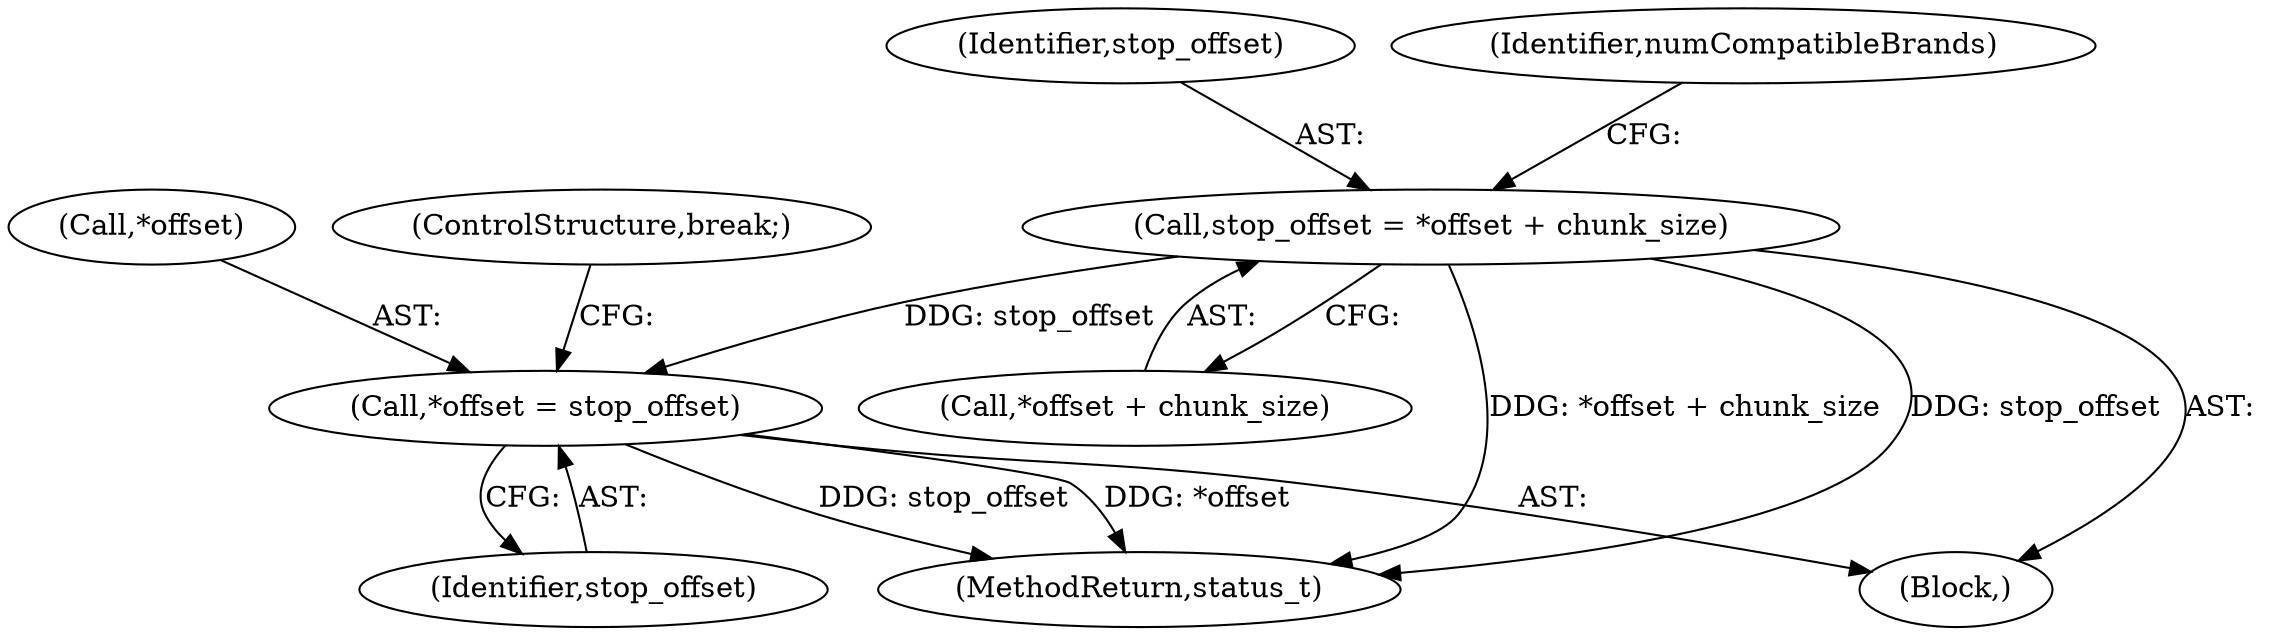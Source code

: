 digraph "0_Android_8a3a2f6ea7defe1a81bb32b3c9f3537f84749b9d@integer" {
"1003824" [label="(Call,stop_offset = *offset + chunk_size)"];
"1003890" [label="(Call,*offset = stop_offset)"];
"1003891" [label="(Call,*offset)"];
"1003893" [label="(Identifier,stop_offset)"];
"1003826" [label="(Call,*offset + chunk_size)"];
"1003811" [label="(Block,)"];
"1003824" [label="(Call,stop_offset = *offset + chunk_size)"];
"1003923" [label="(MethodReturn,status_t)"];
"1003825" [label="(Identifier,stop_offset)"];
"1003890" [label="(Call,*offset = stop_offset)"];
"1003832" [label="(Identifier,numCompatibleBrands)"];
"1003894" [label="(ControlStructure,break;)"];
"1003824" -> "1003811"  [label="AST: "];
"1003824" -> "1003826"  [label="CFG: "];
"1003825" -> "1003824"  [label="AST: "];
"1003826" -> "1003824"  [label="AST: "];
"1003832" -> "1003824"  [label="CFG: "];
"1003824" -> "1003923"  [label="DDG: *offset + chunk_size"];
"1003824" -> "1003923"  [label="DDG: stop_offset"];
"1003824" -> "1003890"  [label="DDG: stop_offset"];
"1003890" -> "1003811"  [label="AST: "];
"1003890" -> "1003893"  [label="CFG: "];
"1003891" -> "1003890"  [label="AST: "];
"1003893" -> "1003890"  [label="AST: "];
"1003894" -> "1003890"  [label="CFG: "];
"1003890" -> "1003923"  [label="DDG: stop_offset"];
"1003890" -> "1003923"  [label="DDG: *offset"];
}
